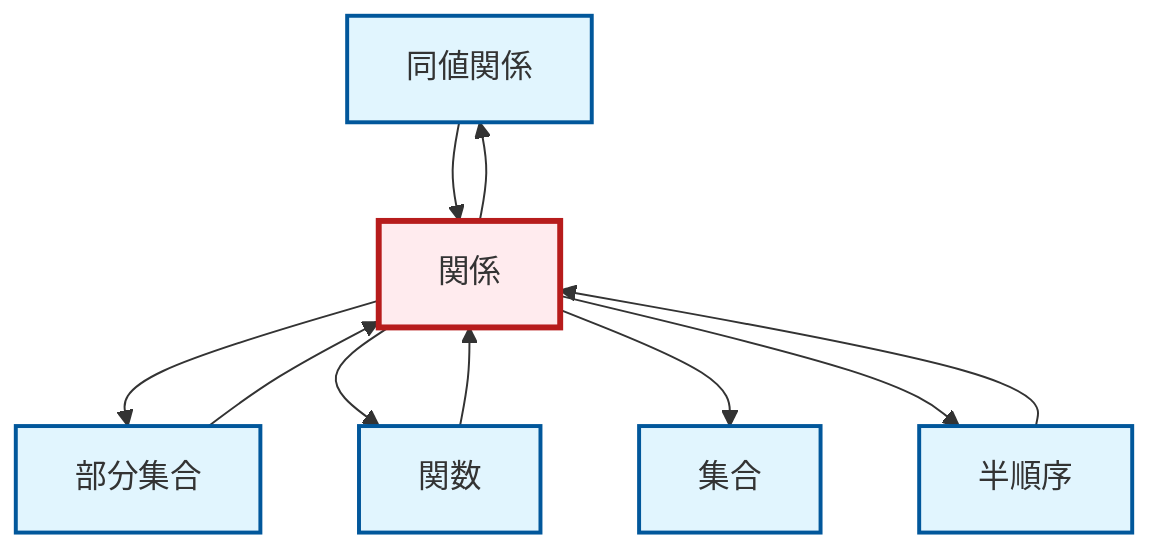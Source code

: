 graph TD
    classDef definition fill:#e1f5fe,stroke:#01579b,stroke-width:2px
    classDef theorem fill:#f3e5f5,stroke:#4a148c,stroke-width:2px
    classDef axiom fill:#fff3e0,stroke:#e65100,stroke-width:2px
    classDef example fill:#e8f5e9,stroke:#1b5e20,stroke-width:2px
    classDef current fill:#ffebee,stroke:#b71c1c,stroke-width:3px
    def-equivalence-relation["同値関係"]:::definition
    def-partial-order["半順序"]:::definition
    def-function["関数"]:::definition
    def-set["集合"]:::definition
    def-subset["部分集合"]:::definition
    def-relation["関係"]:::definition
    def-relation --> def-equivalence-relation
    def-relation --> def-subset
    def-subset --> def-relation
    def-relation --> def-function
    def-partial-order --> def-relation
    def-relation --> def-set
    def-relation --> def-partial-order
    def-function --> def-relation
    def-equivalence-relation --> def-relation
    class def-relation current